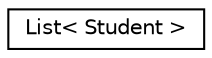 digraph "Graphical Class Hierarchy"
{
  edge [fontname="Helvetica",fontsize="10",labelfontname="Helvetica",labelfontsize="10"];
  node [fontname="Helvetica",fontsize="10",shape=record];
  rankdir="LR";
  Node1 [label="List\< Student \>",height=0.2,width=0.4,color="black", fillcolor="white", style="filled",URL="$class_list.html"];
}
